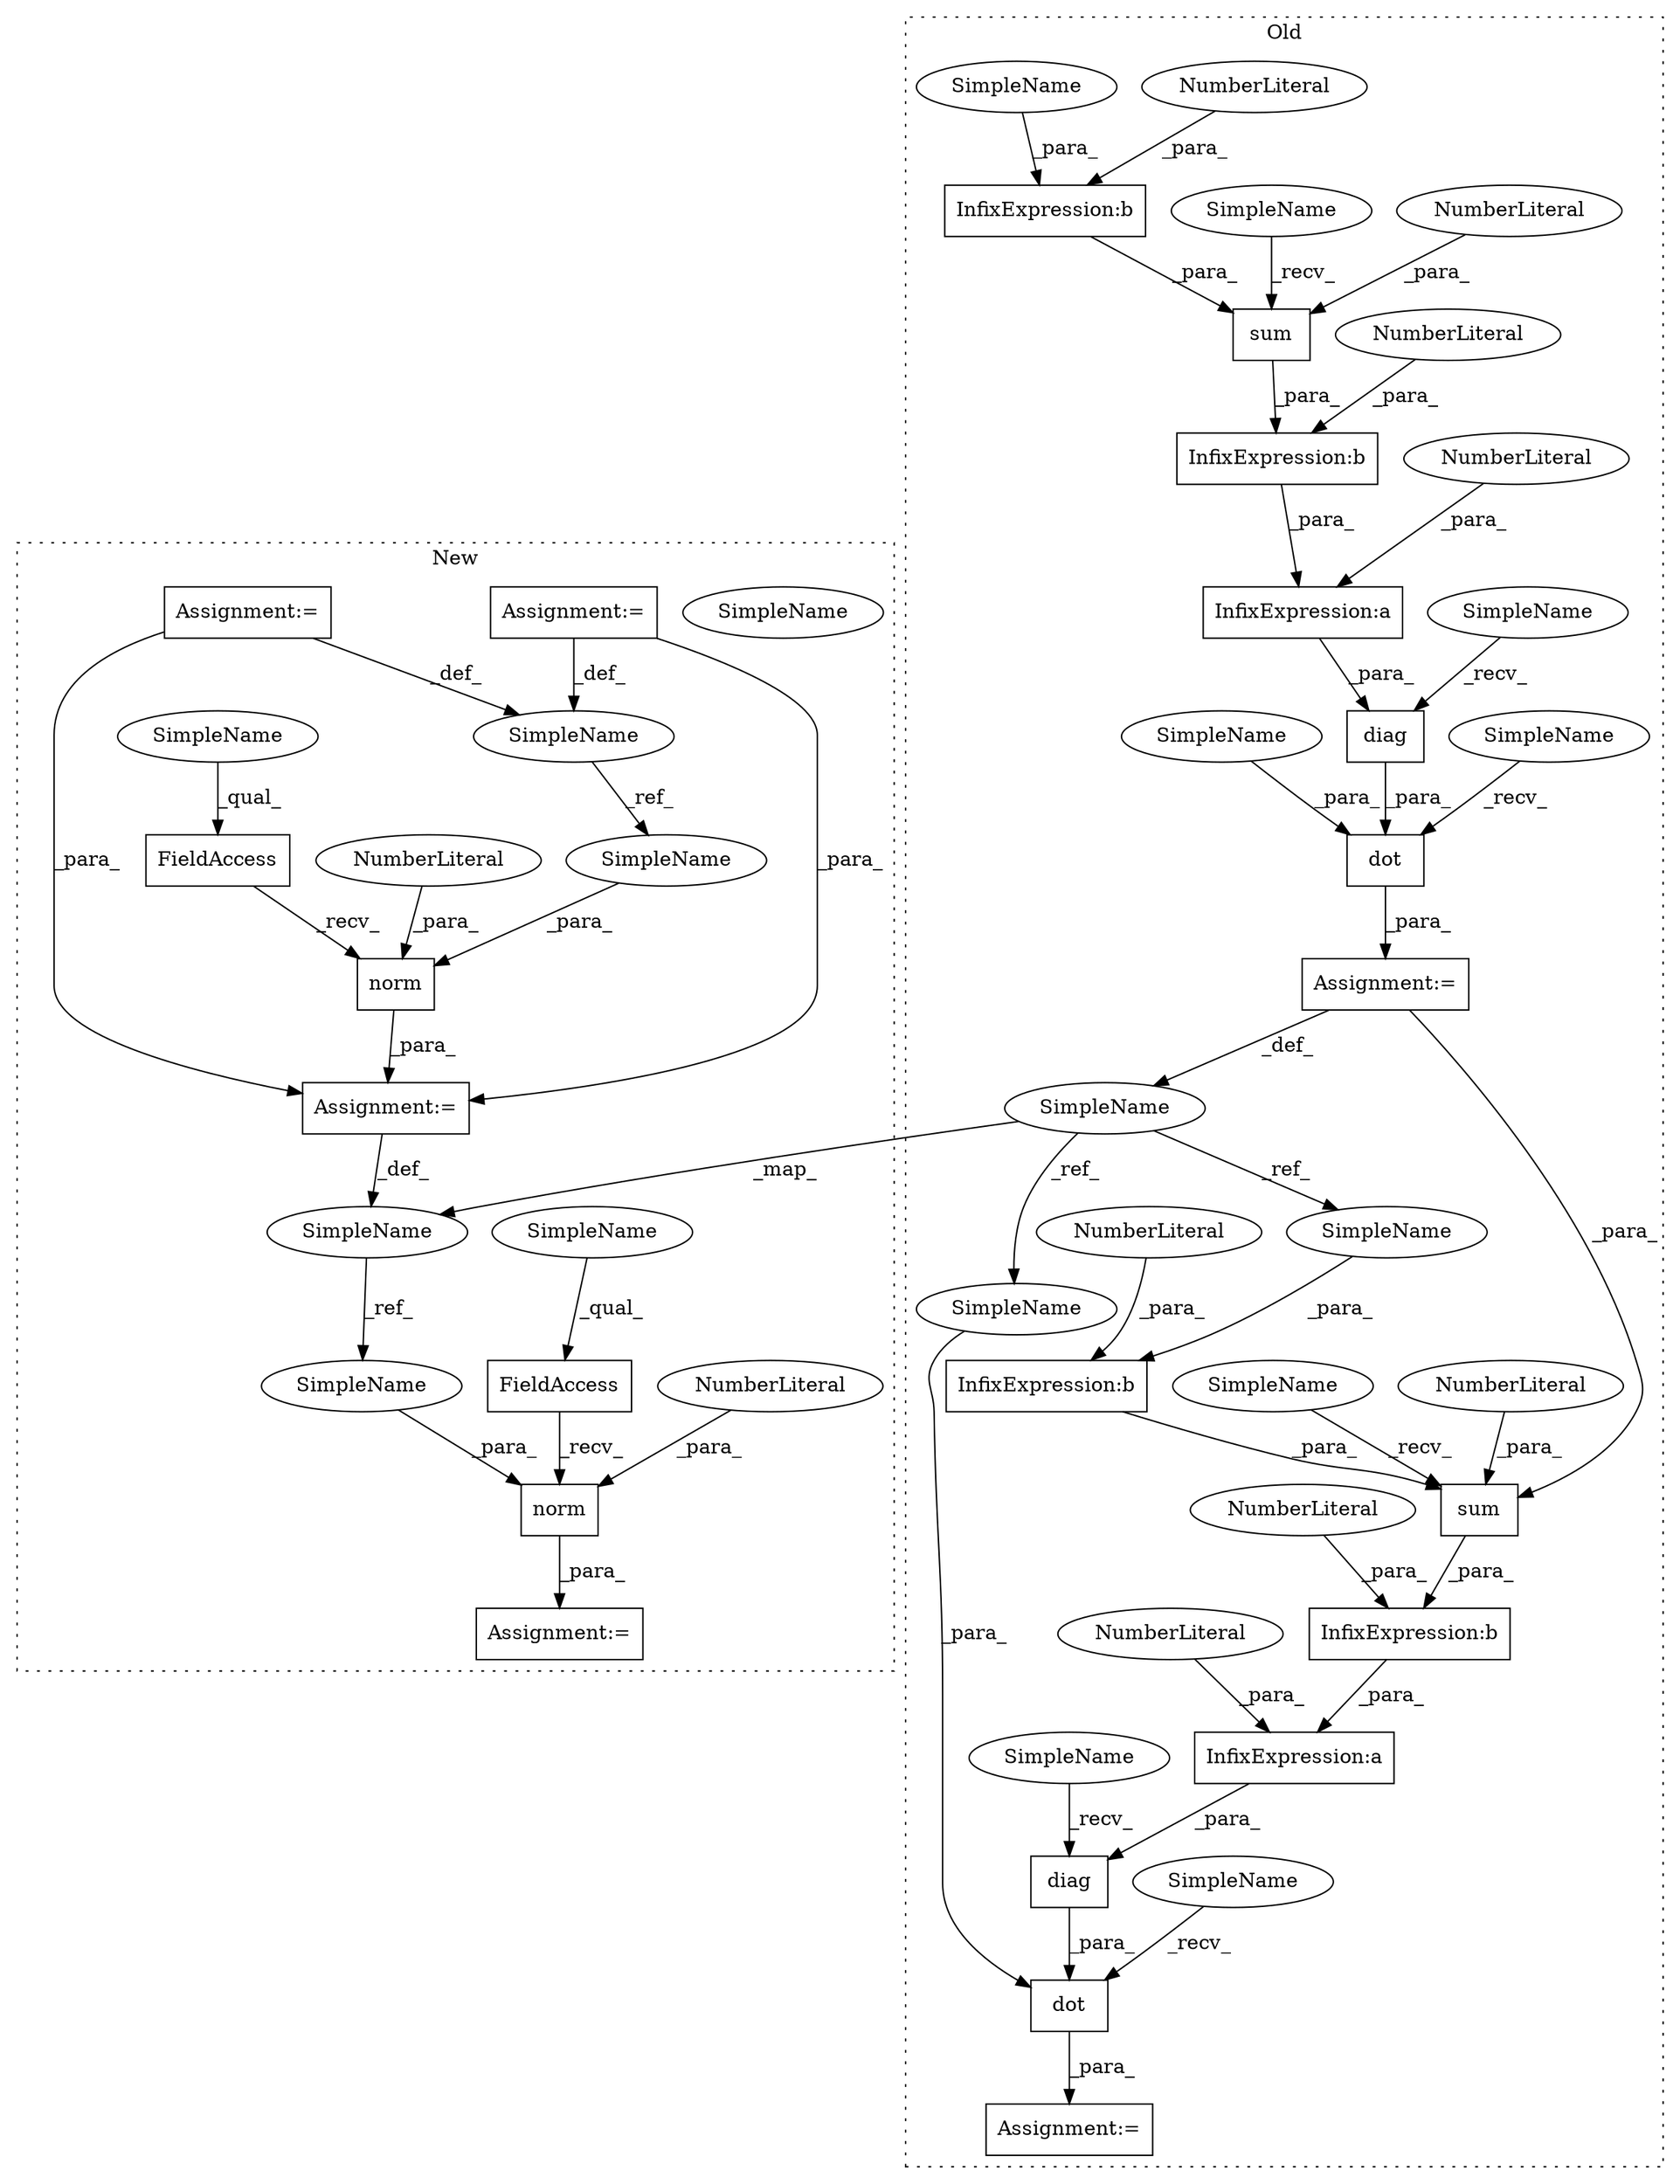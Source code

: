 digraph G {
subgraph cluster0 {
1 [label="sum" a="32" s="2005,2016" l="4,1" shape="box"];
3 [label="Assignment:=" a="7" s="1970" l="1" shape="box"];
4 [label="InfixExpression:a" a="27" s="1995" l="3" shape="box"];
6 [label="NumberLiteral" a="34" s="2015" l="1" shape="ellipse"];
8 [label="InfixExpression:b" a="27" s="2010" l="3" shape="box"];
9 [label="NumberLiteral" a="34" s="2013" l="1" shape="ellipse"];
11 [label="InfixExpression:a" a="27" s="3779" l="3" shape="box"];
13 [label="dot" a="32" s="1977,2025" l="4,1" shape="box"];
14 [label="NumberLiteral" a="34" s="3778" l="1" shape="ellipse"];
15 [label="NumberLiteral" a="34" s="1994" l="1" shape="ellipse"];
16 [label="InfixExpression:b" a="27" s="2017" l="3" shape="box"];
17 [label="NumberLiteral" a="34" s="2020" l="3" shape="ellipse"];
18 [label="InfixExpression:b" a="27" s="3801" l="3" shape="box"];
19 [label="InfixExpression:b" a="27" s="3794" l="3" shape="box"];
21 [label="NumberLiteral" a="34" s="3797" l="1" shape="ellipse"];
22 [label="NumberLiteral" a="34" s="3804" l="3" shape="ellipse"];
24 [label="diag" a="32" s="3773,3808" l="5,1" shape="box"];
25 [label="SimpleName" a="42" s="3727" l="1" shape="ellipse"];
27 [label="dot" a="32" s="3761,3809" l="4,1" shape="box"];
28 [label="diag" a="32" s="1989,2024" l="5,1" shape="box"];
30 [label="sum" a="32" s="3789,3800" l="4,1" shape="box"];
31 [label="NumberLiteral" a="34" s="3799" l="1" shape="ellipse"];
34 [label="Assignment:=" a="7" s="3754" l="1" shape="box"];
37 [label="SimpleName" a="42" s="3793" l="1" shape="ellipse"];
38 [label="SimpleName" a="42" s="3765" l="1" shape="ellipse"];
41 [label="SimpleName" a="42" s="3783" l="5" shape="ellipse"];
42 [label="SimpleName" a="42" s="1971" l="5" shape="ellipse"];
43 [label="SimpleName" a="42" s="1983" l="5" shape="ellipse"];
44 [label="SimpleName" a="42" s="1999" l="5" shape="ellipse"];
45 [label="SimpleName" a="42" s="3767" l="5" shape="ellipse"];
46 [label="SimpleName" a="42" s="3755" l="5" shape="ellipse"];
49 [label="SimpleName" a="42" s="2009" l="1" shape="ellipse"];
50 [label="SimpleName" a="42" s="1981" l="1" shape="ellipse"];
label = "Old";
style="dotted";
}
subgraph cluster1 {
2 [label="SimpleName" a="42" s="1865" l="5" shape="ellipse"];
5 [label="FieldAccess" a="22" s="1865" l="12" shape="box"];
7 [label="norm" a="32" s="1878,1886" l="5,1" shape="box"];
10 [label="Assignment:=" a="7" s="1863" l="2" shape="box"];
12 [label="Assignment:=" a="7" s="3605" l="2" shape="box"];
20 [label="NumberLiteral" a="34" s="1885" l="1" shape="ellipse"];
23 [label="FieldAccess" a="22" s="3607" l="12" shape="box"];
26 [label="SimpleName" a="42" s="3578" l="1" shape="ellipse"];
29 [label="SimpleName" a="42" s="1813" l="1" shape="ellipse"];
32 [label="Assignment:=" a="7" s="1628" l="2" shape="box"];
33 [label="Assignment:=" a="7" s="1640" l="2" shape="box"];
35 [label="norm" a="32" s="3620,3628" l="5,1" shape="box"];
36 [label="NumberLiteral" a="34" s="3627" l="1" shape="ellipse"];
39 [label="SimpleName" a="42" s="3607" l="5" shape="ellipse"];
40 [label="SimpleName" a="42" s="1865" l="5" shape="ellipse"];
47 [label="SimpleName" a="42" s="3625" l="1" shape="ellipse"];
48 [label="SimpleName" a="42" s="1883" l="1" shape="ellipse"];
label = "New";
style="dotted";
}
1 -> 16 [label="_para_"];
3 -> 30 [label="_para_"];
3 -> 25 [label="_def_"];
4 -> 28 [label="_para_"];
5 -> 7 [label="_recv_"];
6 -> 1 [label="_para_"];
7 -> 10 [label="_para_"];
8 -> 1 [label="_para_"];
9 -> 8 [label="_para_"];
10 -> 26 [label="_def_"];
11 -> 24 [label="_para_"];
13 -> 3 [label="_para_"];
14 -> 11 [label="_para_"];
15 -> 4 [label="_para_"];
16 -> 4 [label="_para_"];
17 -> 16 [label="_para_"];
18 -> 11 [label="_para_"];
19 -> 30 [label="_para_"];
20 -> 7 [label="_para_"];
21 -> 19 [label="_para_"];
22 -> 18 [label="_para_"];
23 -> 35 [label="_recv_"];
24 -> 27 [label="_para_"];
25 -> 37 [label="_ref_"];
25 -> 26 [label="_map_"];
25 -> 38 [label="_ref_"];
26 -> 47 [label="_ref_"];
27 -> 34 [label="_para_"];
28 -> 13 [label="_para_"];
29 -> 48 [label="_ref_"];
30 -> 18 [label="_para_"];
31 -> 30 [label="_para_"];
32 -> 10 [label="_para_"];
32 -> 29 [label="_def_"];
33 -> 10 [label="_para_"];
33 -> 29 [label="_def_"];
35 -> 12 [label="_para_"];
36 -> 35 [label="_para_"];
37 -> 19 [label="_para_"];
38 -> 27 [label="_para_"];
39 -> 23 [label="_qual_"];
40 -> 5 [label="_qual_"];
41 -> 30 [label="_recv_"];
42 -> 13 [label="_recv_"];
43 -> 28 [label="_recv_"];
44 -> 1 [label="_recv_"];
45 -> 24 [label="_recv_"];
46 -> 27 [label="_recv_"];
47 -> 35 [label="_para_"];
48 -> 7 [label="_para_"];
49 -> 8 [label="_para_"];
50 -> 13 [label="_para_"];
}